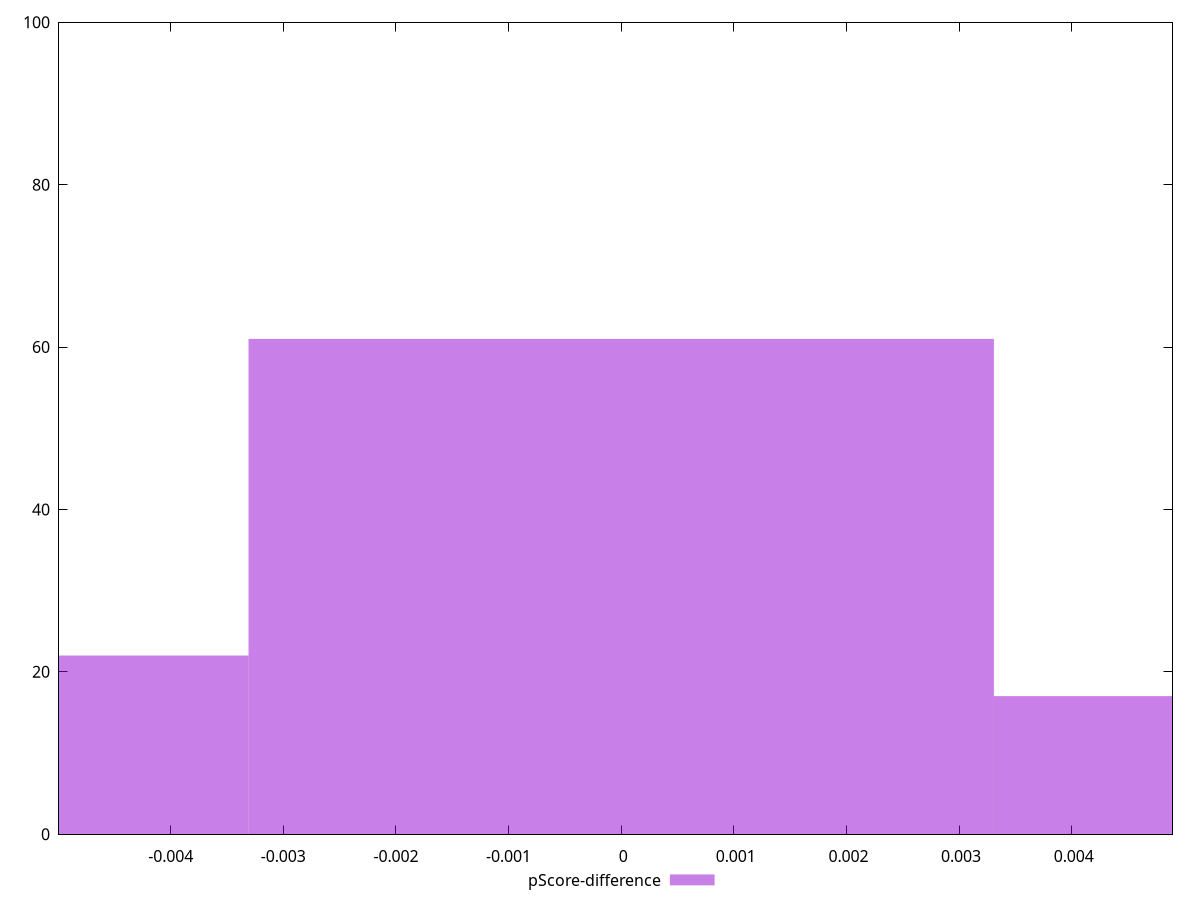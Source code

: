 reset

$pScoreDifference <<EOF
0 61
0.006618309597738626 17
-0.006618309597738626 22
EOF

set key outside below
set boxwidth 0.006618309597738626
set xrange [-0.004992092999767217:0.004895132915900602]
set yrange [0:100]
set trange [0:100]
set style fill transparent solid 0.5 noborder
set terminal svg size 640, 490 enhanced background rgb 'white'
set output "reprap/first-contentful-paint/samples/pages+cached+noexternal/pScore-difference/histogram.svg"

plot $pScoreDifference title "pScore-difference" with boxes

reset
